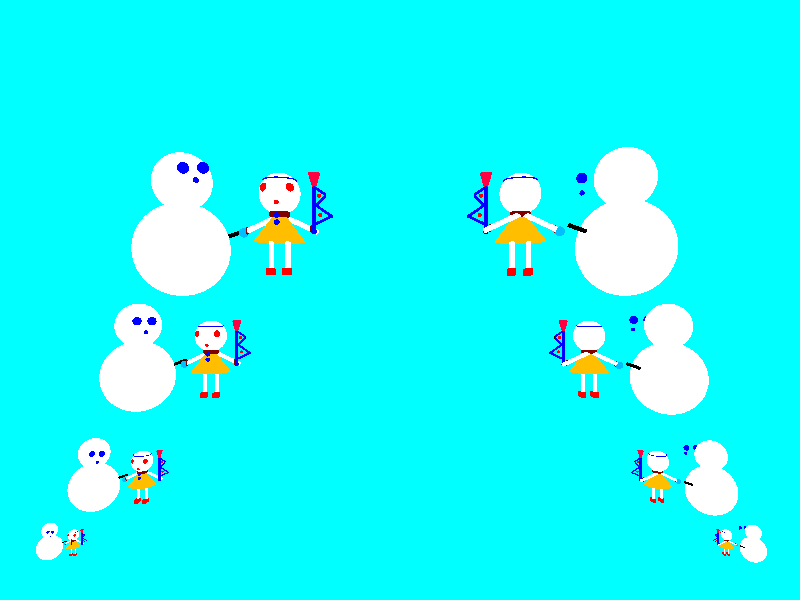 background{
rgb<0,1,1>
}
   
   
#declare FrontCameraPos = <0,0,-35>;
#declare BackCameraPos = <0,0,15>;
#declare LeftHandSideCameraPos = <-15,0,0>;
#declare RightHandSideCameraPos = <15,0,0>;
#declare UpCameraPos = <0,15,0>;
#declare DownCameraPos = <0,-15,0>;
#declare UpLeftCameraPos = <-15,15,0>;
#declare UpRightCameraPos = <15,15,0>;
#declare DownLeftCameraPos = <-15,-15,0>;
#declare DownRightCameraPos = <15,-15,0>;   



#declare SolidBlue = texture{
pigment{
rgb<0,0,1>
}
};  


camera{
location FrontCameraPos
look_at <0,0,0>
}


light_source{
<100,100,0>
rgb<1,1,1>
}



light_source{
<-100,-100,0>
rgb<1,1,1>
}  


light_source{
<0,0,-100>
rgb<1,1,1>
}  

  
#declare manflag = 
union{
     
sphere{
<0,3,0>//center
3//radius
texture{
pigment{
rgb<1,1,1>
} 
}
}




sphere{
<-1.7,3.5,-2>//center
.7//radius
texture{
pigment{
rgb<1,0,0>
}
} 
}


sphere{
<1.7,3.5,-2>//center
.7//radius
texture{
pigment{
rgb<1,0,0>
}
} 
}    



sphere{
<0,1.7,-2>//center
.7//radius
texture{
pigment{
rgb<1,0,0>
}
} 
}


cone{
<0,-4,0>//base point
3.7//base radius
<0,1,0>//cap point
0//cap radius
texture{
pigment{
rgb<1,0.75,0> 
}
}
}


cone{
<0,5,0>//base point
2.5//base radius
<0,2,0>//cap point
0//cap radius
texture{
pigment{
rgb<0,0,1>
}
}
}   



light_source{
<20,0,-13>//location
rgb<1,1,1>
} 



cylinder{  
<-1.2,-8,0>//base point
<-1.2,-4,0>//cap point
0.4//radius
texture{
pigment{
rgb<1,1,1>
}
}
}  




cylinder{  
<1.2,-8,0>//base point
<1.2,-4,0>//cap point
0.4//radius
texture{
pigment{
rgb<1,1,1>
}
}
}





/*cylinder{
<0,-6,0>//base point
<0,0,0>//cap point
.4//radius
rotate <90,0,0>
rotate <0,90,0> 
texture{
pigment{
rgb<1,1,1>
}
}
}*/ 




cylinder{
<0,-6,0>//base point
<0,0,0>//cap point
.4//radius
translate <0,0,1>
rotate <0,0,-65> 
texture{
pigment{
rgb<1,1,1>
}
}
}   

 
 
cylinder{
<0,-6,0>//base point
<0,0,0>//cap point
.4//radius
translate <0,0,1>
rotate <0,0,65>
texture{
pigment{
rgb<1,1,1>
}
}
}   



#declare YLenght = -0.4;



sphere{
<0,YLenght,-2>//center
.4//radius
texture{
SolidBlue
}
}



sphere{
<0,-1+YLenght,-2>//center
.4//radius
texture{
SolidBlue
}
}  
  
  
  
  
  


cylinder{
<5,-2.5,0>//base center
<5,4,0>//cap center
.3//radius
texture{
SolidBlue
}
} 



sphere{
<5,-2.5,0>//center
.4//radius
texture{
SolidBlue
}
}






/*cylinder{
<5,5,0>//base point
<5,7,0>//cap point
.2//radius
rotate <65,0,0>
rotate <0,65,0>
texture{
SolidBlue
}
}   
 
 
 
 
 
cylinder{
<5,5.1,0>//base point
<5,11.7,0>//cap point
.3//radius
rotate <0,0,0>
texture{
SolidBlue
}
}*/





/*torus{
3//major axis
.2//minor axis
texture{
pigment{
rgb <1,0,.75>
}
}
}*/



light_source{
<0,100,-100>
rgb<1,.75,0>//an orange color
}   



light_source{
<100,100,-100>
rgb<1,.75,0>//an orange color
}  


#declare ytorus = .4;


#declare Torus = torus{
.7//major axis
.2//minor axis
translate <5,0,0>
texture{
pigment{
rgb <1,0,.75>
}
}
};


/*object{
Torus
}


object{
Torus
translate <0,ytorus,0>
}
 
 
 
object{
Torus
translate <0,ytorus*2,0>
}
 



object{
Torus
translate <0,ytorus*3,0>
}




object{
Torus
translate <0,ytorus*4,0>
}


object{
Torus
translate <0,ytorus*5,0>
}
 
  

object{
Torus
translate <0,ytorus*6,0>
}



object{
Torus
translate <0,ytorus*7,0>
}



object{
Torus
translate <0,ytorus*8,0>
}
 
 
 
 
object{
Torus
translate <0,ytorus*9,0>
}*/   



cone{
<5,3,0>//baSe point
0//base point radius
<5,6,0>//cap point
.9//cap point radius
texture{
pigment{
rgb<1,0,.25,>
}
}
}




/*#declare sun = sphere{
<0,0,0>//center
2//radius
texture{
pigment{
rgb<.4,.4,0>
}
}
};


light_source{
<9,7,0>
rgb<1,1,1>
looks_like {sun}
}*/  

difference{

union{

cylinder{
<0,0,0>
<0,4,0>
.2
texture{SolidBlue}
rotate <0,0,-125>
translate <5,4,0>
}
  
  
  
cylinder{
<0,0,0>
<0,4,0>
.2
texture{SolidBlue}
rotate <0,0,-225>
translate <8,4,0>
} 
}


box{
<7,0,-2>
<9,5,6> 
translate <-.3,0,-2>
}

} 



sphere{//dot inside the flag
<5.7,2.7,0>
.3
texture{
pigment{
rgb <1,0,0>
}
}
}




cylinder{
<0,0,0>
<0,3,0> 
.2
rotate <0,0,-125>
translate <5,1.5,0>
texture{SolidBlue}
}




cylinder{
<0,0,0>
<0,3,0> 
.2
rotate <0,0,-65>
translate <5,-1.5,0>
texture{SolidBlue}
}



sphere{//dot inside the flag
<5.9,-.1,0>
.3
texture{
pigment{
rgb <1,0,0>
}
}
}
 



/*plane{
<0,-20,1>
1 
translate <0,-7.5,0>
texture{
pigment{
rgb<0,1,0>
}
}
}   
*/


box{//1st shoes of the statue
<0,0,0>//corner 1
<2,1,1>//corner 2
rotate <0,90,0>
translate <-1.7,-8.9,.5> 
texture{
pigment{
rgb <1,0,0> 
}
}
}



box{//2nd shoes of the statue
<0,0,0>//corner 1
<2,1,1>//corner 2
rotate <0,90,0>
translate <.7,-8.9,.5> 
texture{
pigment{
rgb <1,0,0> 
}
}
}


torus{//ring in the neck
1//major axis
.5//minor axis
texture{
pigment{
rgb<.5,0,0>
}
}
} 




torus{//left hand ring 
.5//major axis
.1//minor axis 
rotate <90,90,0>
translate <-4.9,-2.3,.7>
texture{
pigment{
rgb<.5,0,0>
}
}
}



torus{//left hand ring 
.5//major axis
.1//minor axis 
rotate <90,90,0>
translate <4.5,-2.1,.7>
texture{
pigment{
rgb<.5,0,0>
}
}
}



sphere{//sphere of the hand
<-5.5,-2.6,1>//radius of the sphere
.7//radius
texture{
pigment{
rgb <0,.75,1>
}
}
} 



#declare StatueTwo =

union{

sphere{//first head of another statue
<-14.7,5,0>
4.3
texture{
pigment{
rgb <1,1,1>
}
}
}



sphere{//second head of another statue 
<-14.7,-5,0>
6.9
texture{
pigment{
rgb <1,1,1>
}
}
}



sphere{//left eye
<-10,6,-5>
0.8    
texture{
pigment{
rgb <0,0,1>
}
}
}



sphere{//right eye
<-12.8,6,-5>
0.8 
texture{
pigment{
rgb <0,0,1>
}
}
} 


sphere{
<-10.5,4,-6.5>
0.39
texture{
pigment{
rgb <0,0,1>
}
}
}

 

cylinder{
<0,0,0>
<0,4,0>
.3   
rotate <0,0,110>
translate <-6,-2,2>
texture{
pigment{
rgb <0,0,0>
}
}
}
};


object{
StatueTwo
translate <0,0,1.5>
} 

};

#declare row = 
union{

object{
manflag
scale .1
translate <-19,-14,0>
}

object{
manflag
scale .2
translate <-15,-10,0>
}

object{
manflag
scale .3
translate <-11,-3,0>
}                   


object{
manflag
scale .4
translate <-7,5,0>
}



//Area Light  
#declare AreaLight = light_source {
    <20,20,-20>
    rgb <1,1,1>
    area_light
    <5,0,5>, <0,5,5>, 4, 4
};



light_source{
AreaLight 
translate <-25,-20,22>
}

};


object{
row
}


object{
row  
rotate <0,180,0>
}




//Spotlight 
#declare Spotlight = light_source { 
    <10,10,-20>
    rgb <1,1,1>*100
    spotlight
    radius 0
    falloff  90
    tightness  100
    point_at <-2,0,0>
}; 





light_source{
Spotlight             
translate <-10,-10,20>
} 


